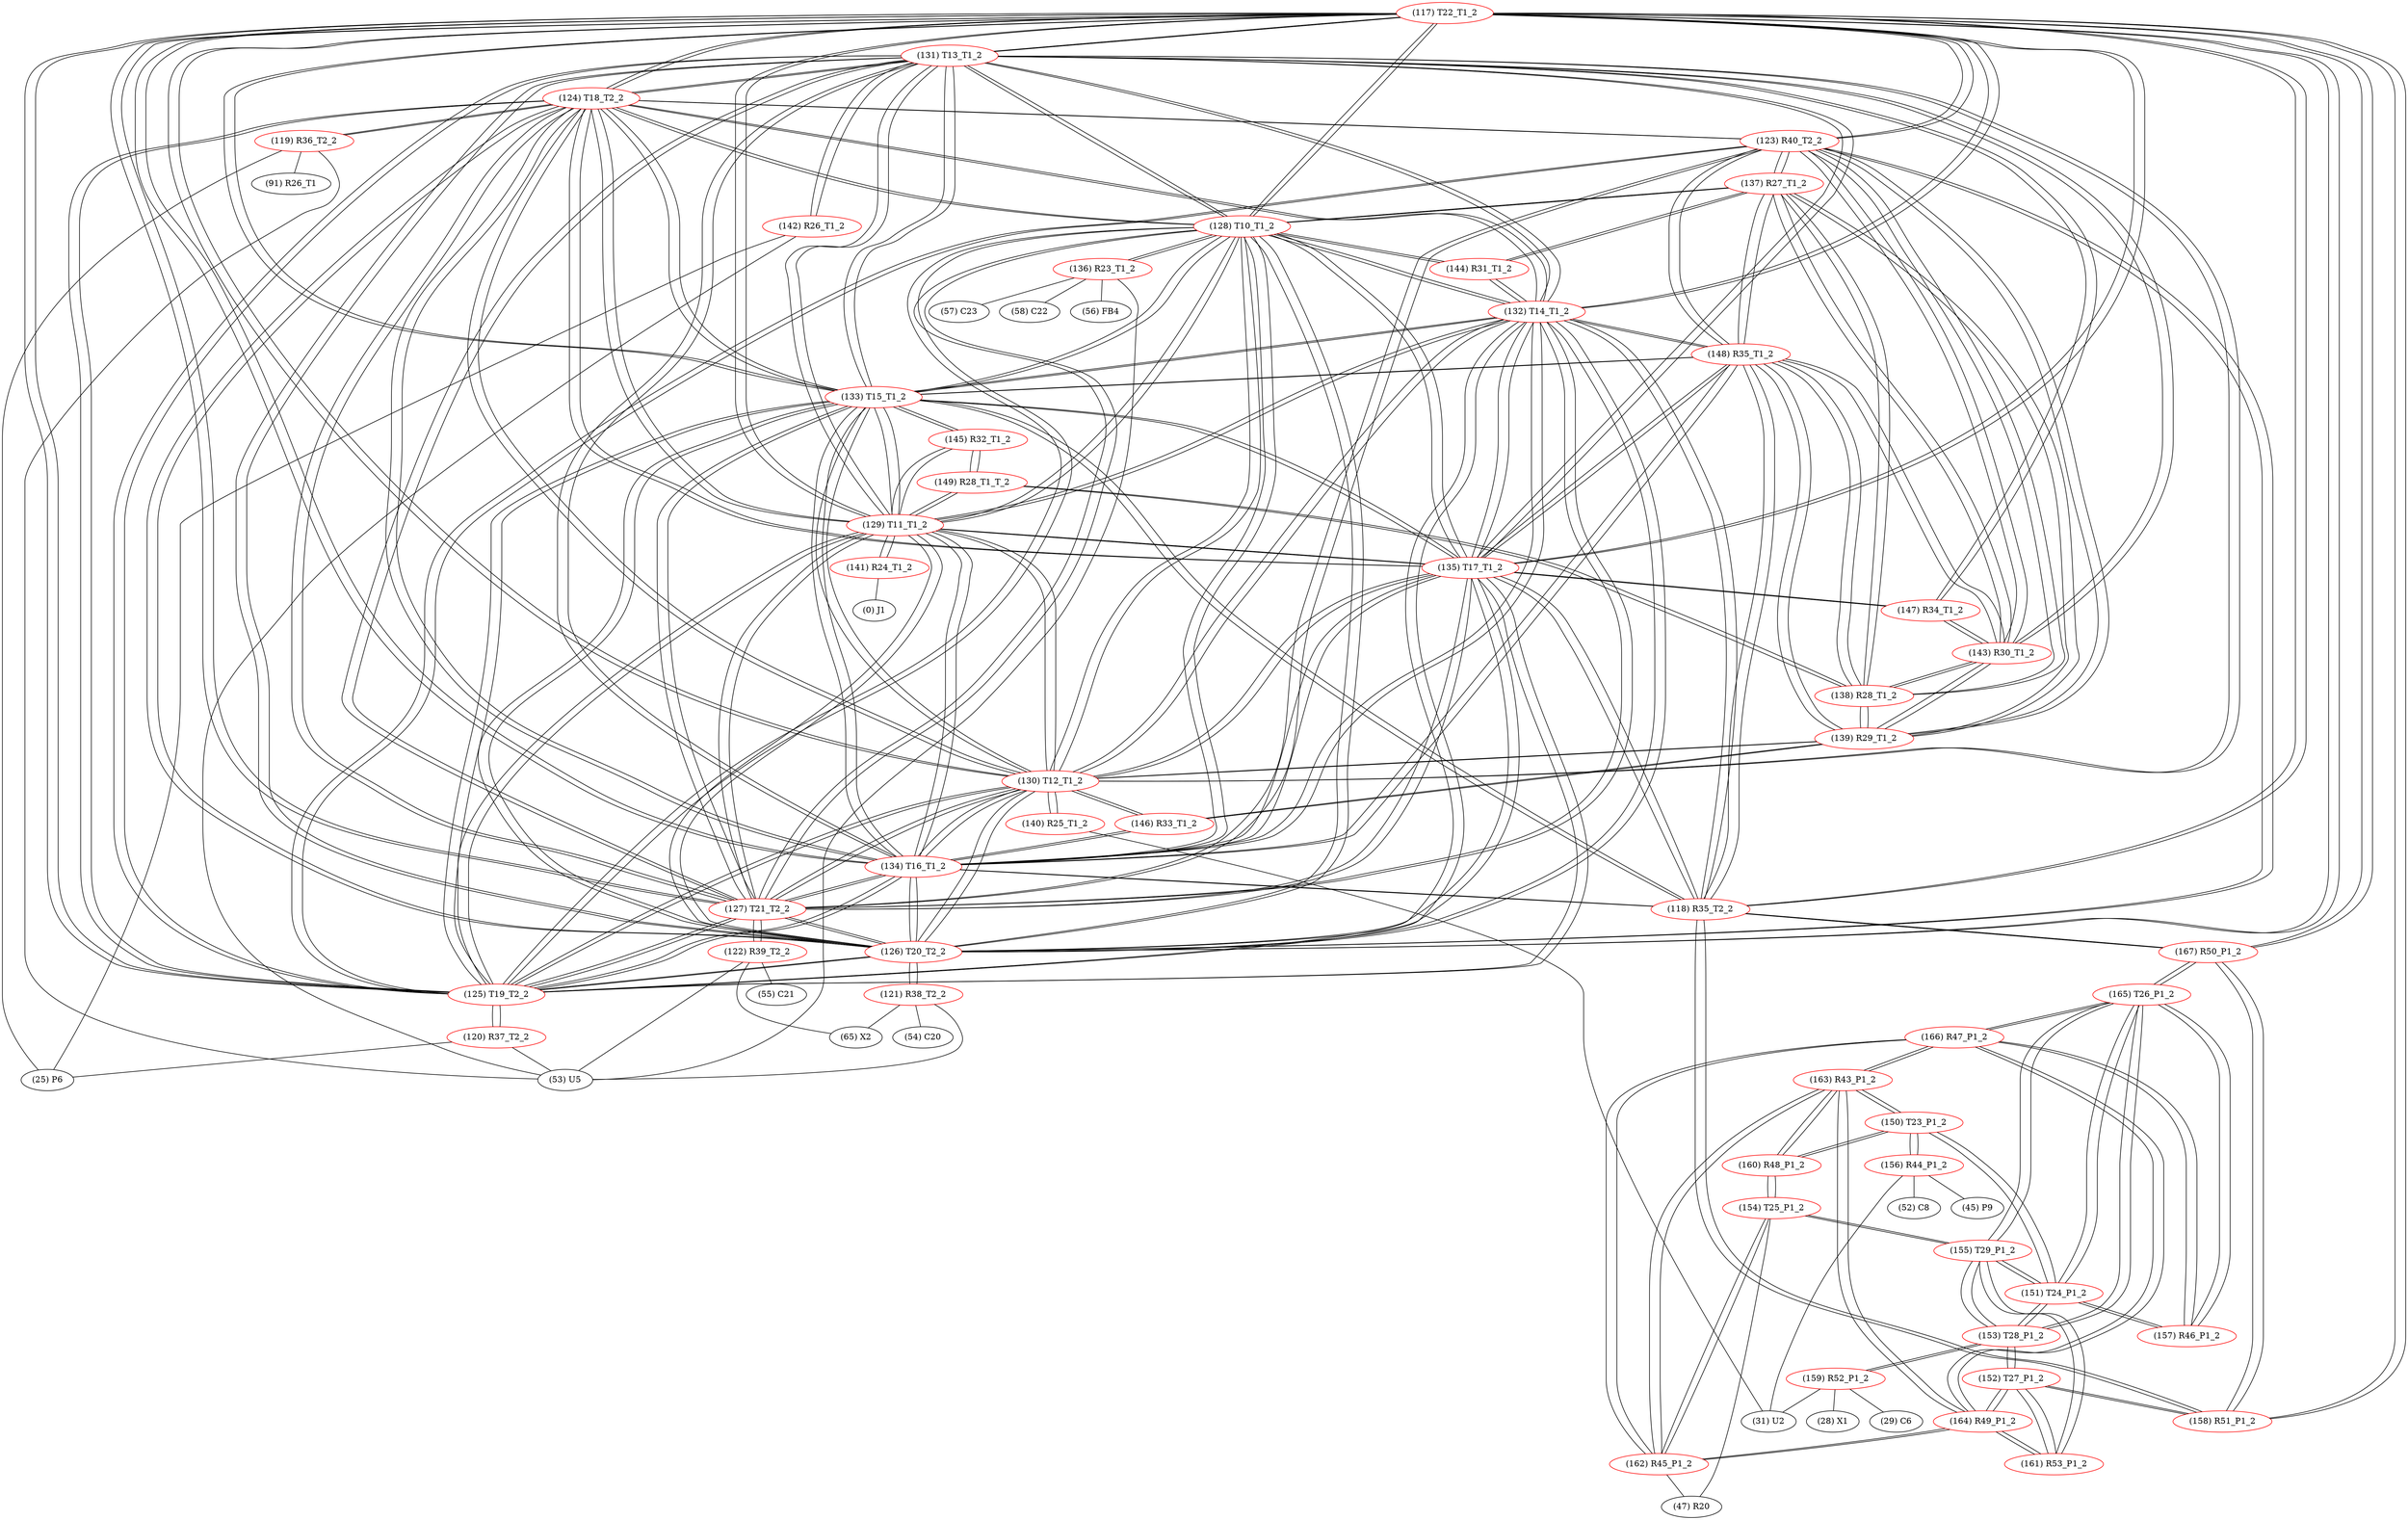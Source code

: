 graph {
	117 [label="(117) T22_T1_2" color=red]
	131 [label="(131) T13_T1_2"]
	124 [label="(124) T18_T2_2"]
	125 [label="(125) T19_T2_2"]
	130 [label="(130) T12_T1_2"]
	133 [label="(133) T15_T1_2"]
	132 [label="(132) T14_T1_2"]
	126 [label="(126) T20_T2_2"]
	127 [label="(127) T21_T2_2"]
	129 [label="(129) T11_T1_2"]
	128 [label="(128) T10_T1_2"]
	134 [label="(134) T16_T1_2"]
	135 [label="(135) T17_T1_2"]
	123 [label="(123) R40_T2_2"]
	158 [label="(158) R51_P1_2"]
	167 [label="(167) R50_P1_2"]
	118 [label="(118) R35_T2_2"]
	118 [label="(118) R35_T2_2" color=red]
	133 [label="(133) T15_T1_2"]
	134 [label="(134) T16_T1_2"]
	132 [label="(132) T14_T1_2"]
	135 [label="(135) T17_T1_2"]
	148 [label="(148) R35_T1_2"]
	158 [label="(158) R51_P1_2"]
	167 [label="(167) R50_P1_2"]
	117 [label="(117) T22_T1_2"]
	119 [label="(119) R36_T2_2" color=red]
	25 [label="(25) P6"]
	53 [label="(53) U5"]
	91 [label="(91) R26_T1"]
	124 [label="(124) T18_T2_2"]
	120 [label="(120) R37_T2_2" color=red]
	53 [label="(53) U5"]
	25 [label="(25) P6"]
	125 [label="(125) T19_T2_2"]
	121 [label="(121) R38_T2_2" color=red]
	53 [label="(53) U5"]
	65 [label="(65) X2"]
	54 [label="(54) C20"]
	126 [label="(126) T20_T2_2"]
	122 [label="(122) R39_T2_2" color=red]
	55 [label="(55) C21"]
	53 [label="(53) U5"]
	65 [label="(65) X2"]
	127 [label="(127) T21_T2_2"]
	123 [label="(123) R40_T2_2" color=red]
	125 [label="(125) T19_T2_2"]
	126 [label="(126) T20_T2_2"]
	127 [label="(127) T21_T2_2"]
	117 [label="(117) T22_T1_2"]
	124 [label="(124) T18_T2_2"]
	139 [label="(139) R29_T1_2"]
	138 [label="(138) R28_T1_2"]
	143 [label="(143) R30_T1_2"]
	137 [label="(137) R27_T1_2"]
	148 [label="(148) R35_T1_2"]
	124 [label="(124) T18_T2_2" color=red]
	131 [label="(131) T13_T1_2"]
	125 [label="(125) T19_T2_2"]
	130 [label="(130) T12_T1_2"]
	133 [label="(133) T15_T1_2"]
	132 [label="(132) T14_T1_2"]
	126 [label="(126) T20_T2_2"]
	127 [label="(127) T21_T2_2"]
	129 [label="(129) T11_T1_2"]
	128 [label="(128) T10_T1_2"]
	117 [label="(117) T22_T1_2"]
	134 [label="(134) T16_T1_2"]
	135 [label="(135) T17_T1_2"]
	123 [label="(123) R40_T2_2"]
	119 [label="(119) R36_T2_2"]
	125 [label="(125) T19_T2_2" color=red]
	131 [label="(131) T13_T1_2"]
	124 [label="(124) T18_T2_2"]
	130 [label="(130) T12_T1_2"]
	133 [label="(133) T15_T1_2"]
	132 [label="(132) T14_T1_2"]
	126 [label="(126) T20_T2_2"]
	127 [label="(127) T21_T2_2"]
	129 [label="(129) T11_T1_2"]
	128 [label="(128) T10_T1_2"]
	117 [label="(117) T22_T1_2"]
	134 [label="(134) T16_T1_2"]
	135 [label="(135) T17_T1_2"]
	123 [label="(123) R40_T2_2"]
	120 [label="(120) R37_T2_2"]
	126 [label="(126) T20_T2_2" color=red]
	131 [label="(131) T13_T1_2"]
	124 [label="(124) T18_T2_2"]
	125 [label="(125) T19_T2_2"]
	130 [label="(130) T12_T1_2"]
	133 [label="(133) T15_T1_2"]
	132 [label="(132) T14_T1_2"]
	127 [label="(127) T21_T2_2"]
	129 [label="(129) T11_T1_2"]
	128 [label="(128) T10_T1_2"]
	117 [label="(117) T22_T1_2"]
	134 [label="(134) T16_T1_2"]
	135 [label="(135) T17_T1_2"]
	123 [label="(123) R40_T2_2"]
	121 [label="(121) R38_T2_2"]
	127 [label="(127) T21_T2_2" color=red]
	131 [label="(131) T13_T1_2"]
	124 [label="(124) T18_T2_2"]
	125 [label="(125) T19_T2_2"]
	130 [label="(130) T12_T1_2"]
	133 [label="(133) T15_T1_2"]
	132 [label="(132) T14_T1_2"]
	126 [label="(126) T20_T2_2"]
	129 [label="(129) T11_T1_2"]
	128 [label="(128) T10_T1_2"]
	117 [label="(117) T22_T1_2"]
	134 [label="(134) T16_T1_2"]
	135 [label="(135) T17_T1_2"]
	123 [label="(123) R40_T2_2"]
	122 [label="(122) R39_T2_2"]
	128 [label="(128) T10_T1_2" color=red]
	131 [label="(131) T13_T1_2"]
	124 [label="(124) T18_T2_2"]
	125 [label="(125) T19_T2_2"]
	130 [label="(130) T12_T1_2"]
	133 [label="(133) T15_T1_2"]
	132 [label="(132) T14_T1_2"]
	126 [label="(126) T20_T2_2"]
	127 [label="(127) T21_T2_2"]
	129 [label="(129) T11_T1_2"]
	117 [label="(117) T22_T1_2"]
	134 [label="(134) T16_T1_2"]
	135 [label="(135) T17_T1_2"]
	136 [label="(136) R23_T1_2"]
	137 [label="(137) R27_T1_2"]
	144 [label="(144) R31_T1_2"]
	129 [label="(129) T11_T1_2" color=red]
	131 [label="(131) T13_T1_2"]
	124 [label="(124) T18_T2_2"]
	125 [label="(125) T19_T2_2"]
	130 [label="(130) T12_T1_2"]
	133 [label="(133) T15_T1_2"]
	132 [label="(132) T14_T1_2"]
	126 [label="(126) T20_T2_2"]
	127 [label="(127) T21_T2_2"]
	128 [label="(128) T10_T1_2"]
	117 [label="(117) T22_T1_2"]
	134 [label="(134) T16_T1_2"]
	135 [label="(135) T17_T1_2"]
	141 [label="(141) R24_T1_2"]
	145 [label="(145) R32_T1_2"]
	149 [label="(149) R28_T1_T_2"]
	130 [label="(130) T12_T1_2" color=red]
	131 [label="(131) T13_T1_2"]
	124 [label="(124) T18_T2_2"]
	125 [label="(125) T19_T2_2"]
	133 [label="(133) T15_T1_2"]
	132 [label="(132) T14_T1_2"]
	126 [label="(126) T20_T2_2"]
	127 [label="(127) T21_T2_2"]
	129 [label="(129) T11_T1_2"]
	128 [label="(128) T10_T1_2"]
	117 [label="(117) T22_T1_2"]
	134 [label="(134) T16_T1_2"]
	135 [label="(135) T17_T1_2"]
	146 [label="(146) R33_T1_2"]
	139 [label="(139) R29_T1_2"]
	140 [label="(140) R25_T1_2"]
	131 [label="(131) T13_T1_2" color=red]
	124 [label="(124) T18_T2_2"]
	125 [label="(125) T19_T2_2"]
	130 [label="(130) T12_T1_2"]
	133 [label="(133) T15_T1_2"]
	132 [label="(132) T14_T1_2"]
	126 [label="(126) T20_T2_2"]
	127 [label="(127) T21_T2_2"]
	129 [label="(129) T11_T1_2"]
	128 [label="(128) T10_T1_2"]
	117 [label="(117) T22_T1_2"]
	134 [label="(134) T16_T1_2"]
	135 [label="(135) T17_T1_2"]
	143 [label="(143) R30_T1_2"]
	147 [label="(147) R34_T1_2"]
	142 [label="(142) R26_T1_2"]
	132 [label="(132) T14_T1_2" color=red]
	131 [label="(131) T13_T1_2"]
	124 [label="(124) T18_T2_2"]
	125 [label="(125) T19_T2_2"]
	130 [label="(130) T12_T1_2"]
	133 [label="(133) T15_T1_2"]
	126 [label="(126) T20_T2_2"]
	127 [label="(127) T21_T2_2"]
	129 [label="(129) T11_T1_2"]
	128 [label="(128) T10_T1_2"]
	117 [label="(117) T22_T1_2"]
	134 [label="(134) T16_T1_2"]
	135 [label="(135) T17_T1_2"]
	118 [label="(118) R35_T2_2"]
	148 [label="(148) R35_T1_2"]
	144 [label="(144) R31_T1_2"]
	133 [label="(133) T15_T1_2" color=red]
	131 [label="(131) T13_T1_2"]
	124 [label="(124) T18_T2_2"]
	125 [label="(125) T19_T2_2"]
	130 [label="(130) T12_T1_2"]
	132 [label="(132) T14_T1_2"]
	126 [label="(126) T20_T2_2"]
	127 [label="(127) T21_T2_2"]
	129 [label="(129) T11_T1_2"]
	128 [label="(128) T10_T1_2"]
	117 [label="(117) T22_T1_2"]
	134 [label="(134) T16_T1_2"]
	135 [label="(135) T17_T1_2"]
	118 [label="(118) R35_T2_2"]
	148 [label="(148) R35_T1_2"]
	145 [label="(145) R32_T1_2"]
	134 [label="(134) T16_T1_2" color=red]
	131 [label="(131) T13_T1_2"]
	124 [label="(124) T18_T2_2"]
	125 [label="(125) T19_T2_2"]
	130 [label="(130) T12_T1_2"]
	133 [label="(133) T15_T1_2"]
	132 [label="(132) T14_T1_2"]
	126 [label="(126) T20_T2_2"]
	127 [label="(127) T21_T2_2"]
	129 [label="(129) T11_T1_2"]
	128 [label="(128) T10_T1_2"]
	117 [label="(117) T22_T1_2"]
	135 [label="(135) T17_T1_2"]
	118 [label="(118) R35_T2_2"]
	148 [label="(148) R35_T1_2"]
	146 [label="(146) R33_T1_2"]
	135 [label="(135) T17_T1_2" color=red]
	131 [label="(131) T13_T1_2"]
	124 [label="(124) T18_T2_2"]
	125 [label="(125) T19_T2_2"]
	130 [label="(130) T12_T1_2"]
	133 [label="(133) T15_T1_2"]
	132 [label="(132) T14_T1_2"]
	126 [label="(126) T20_T2_2"]
	127 [label="(127) T21_T2_2"]
	129 [label="(129) T11_T1_2"]
	128 [label="(128) T10_T1_2"]
	117 [label="(117) T22_T1_2"]
	134 [label="(134) T16_T1_2"]
	118 [label="(118) R35_T2_2"]
	148 [label="(148) R35_T1_2"]
	147 [label="(147) R34_T1_2"]
	136 [label="(136) R23_T1_2" color=red]
	56 [label="(56) FB4"]
	57 [label="(57) C23"]
	58 [label="(58) C22"]
	53 [label="(53) U5"]
	128 [label="(128) T10_T1_2"]
	137 [label="(137) R27_T1_2" color=red]
	123 [label="(123) R40_T2_2"]
	139 [label="(139) R29_T1_2"]
	138 [label="(138) R28_T1_2"]
	143 [label="(143) R30_T1_2"]
	148 [label="(148) R35_T1_2"]
	128 [label="(128) T10_T1_2"]
	144 [label="(144) R31_T1_2"]
	138 [label="(138) R28_T1_2" color=red]
	123 [label="(123) R40_T2_2"]
	139 [label="(139) R29_T1_2"]
	143 [label="(143) R30_T1_2"]
	137 [label="(137) R27_T1_2"]
	148 [label="(148) R35_T1_2"]
	149 [label="(149) R28_T1_T_2"]
	139 [label="(139) R29_T1_2" color=red]
	123 [label="(123) R40_T2_2"]
	138 [label="(138) R28_T1_2"]
	143 [label="(143) R30_T1_2"]
	137 [label="(137) R27_T1_2"]
	148 [label="(148) R35_T1_2"]
	146 [label="(146) R33_T1_2"]
	130 [label="(130) T12_T1_2"]
	140 [label="(140) R25_T1_2" color=red]
	31 [label="(31) U2"]
	130 [label="(130) T12_T1_2"]
	141 [label="(141) R24_T1_2" color=red]
	0 [label="(0) J1"]
	129 [label="(129) T11_T1_2"]
	142 [label="(142) R26_T1_2" color=red]
	25 [label="(25) P6"]
	53 [label="(53) U5"]
	131 [label="(131) T13_T1_2"]
	143 [label="(143) R30_T1_2" color=red]
	123 [label="(123) R40_T2_2"]
	139 [label="(139) R29_T1_2"]
	138 [label="(138) R28_T1_2"]
	137 [label="(137) R27_T1_2"]
	148 [label="(148) R35_T1_2"]
	147 [label="(147) R34_T1_2"]
	131 [label="(131) T13_T1_2"]
	144 [label="(144) R31_T1_2" color=red]
	137 [label="(137) R27_T1_2"]
	128 [label="(128) T10_T1_2"]
	132 [label="(132) T14_T1_2"]
	145 [label="(145) R32_T1_2" color=red]
	133 [label="(133) T15_T1_2"]
	129 [label="(129) T11_T1_2"]
	149 [label="(149) R28_T1_T_2"]
	146 [label="(146) R33_T1_2" color=red]
	134 [label="(134) T16_T1_2"]
	130 [label="(130) T12_T1_2"]
	139 [label="(139) R29_T1_2"]
	147 [label="(147) R34_T1_2" color=red]
	135 [label="(135) T17_T1_2"]
	143 [label="(143) R30_T1_2"]
	131 [label="(131) T13_T1_2"]
	148 [label="(148) R35_T1_2" color=red]
	133 [label="(133) T15_T1_2"]
	134 [label="(134) T16_T1_2"]
	132 [label="(132) T14_T1_2"]
	135 [label="(135) T17_T1_2"]
	118 [label="(118) R35_T2_2"]
	123 [label="(123) R40_T2_2"]
	139 [label="(139) R29_T1_2"]
	138 [label="(138) R28_T1_2"]
	143 [label="(143) R30_T1_2"]
	137 [label="(137) R27_T1_2"]
	149 [label="(149) R28_T1_T_2" color=red]
	145 [label="(145) R32_T1_2"]
	129 [label="(129) T11_T1_2"]
	138 [label="(138) R28_T1_2"]
	150 [label="(150) T23_P1_2" color=red]
	160 [label="(160) R48_P1_2"]
	163 [label="(163) R43_P1_2"]
	151 [label="(151) T24_P1_2"]
	156 [label="(156) R44_P1_2"]
	151 [label="(151) T24_P1_2" color=red]
	165 [label="(165) T26_P1_2"]
	155 [label="(155) T29_P1_2"]
	153 [label="(153) T28_P1_2"]
	157 [label="(157) R46_P1_2"]
	150 [label="(150) T23_P1_2"]
	152 [label="(152) T27_P1_2" color=red]
	158 [label="(158) R51_P1_2"]
	153 [label="(153) T28_P1_2"]
	161 [label="(161) R53_P1_2"]
	164 [label="(164) R49_P1_2"]
	153 [label="(153) T28_P1_2" color=red]
	165 [label="(165) T26_P1_2"]
	151 [label="(151) T24_P1_2"]
	155 [label="(155) T29_P1_2"]
	159 [label="(159) R52_P1_2"]
	152 [label="(152) T27_P1_2"]
	154 [label="(154) T25_P1_2" color=red]
	155 [label="(155) T29_P1_2"]
	160 [label="(160) R48_P1_2"]
	162 [label="(162) R45_P1_2"]
	47 [label="(47) R20"]
	155 [label="(155) T29_P1_2" color=red]
	165 [label="(165) T26_P1_2"]
	151 [label="(151) T24_P1_2"]
	153 [label="(153) T28_P1_2"]
	154 [label="(154) T25_P1_2"]
	161 [label="(161) R53_P1_2"]
	156 [label="(156) R44_P1_2" color=red]
	31 [label="(31) U2"]
	45 [label="(45) P9"]
	52 [label="(52) C8"]
	150 [label="(150) T23_P1_2"]
	157 [label="(157) R46_P1_2" color=red]
	165 [label="(165) T26_P1_2"]
	166 [label="(166) R47_P1_2"]
	151 [label="(151) T24_P1_2"]
	158 [label="(158) R51_P1_2" color=red]
	152 [label="(152) T27_P1_2"]
	167 [label="(167) R50_P1_2"]
	117 [label="(117) T22_T1_2"]
	118 [label="(118) R35_T2_2"]
	159 [label="(159) R52_P1_2" color=red]
	31 [label="(31) U2"]
	29 [label="(29) C6"]
	28 [label="(28) X1"]
	153 [label="(153) T28_P1_2"]
	160 [label="(160) R48_P1_2" color=red]
	154 [label="(154) T25_P1_2"]
	150 [label="(150) T23_P1_2"]
	163 [label="(163) R43_P1_2"]
	161 [label="(161) R53_P1_2" color=red]
	155 [label="(155) T29_P1_2"]
	152 [label="(152) T27_P1_2"]
	164 [label="(164) R49_P1_2"]
	162 [label="(162) R45_P1_2" color=red]
	166 [label="(166) R47_P1_2"]
	163 [label="(163) R43_P1_2"]
	164 [label="(164) R49_P1_2"]
	154 [label="(154) T25_P1_2"]
	47 [label="(47) R20"]
	163 [label="(163) R43_P1_2" color=red]
	160 [label="(160) R48_P1_2"]
	150 [label="(150) T23_P1_2"]
	166 [label="(166) R47_P1_2"]
	162 [label="(162) R45_P1_2"]
	164 [label="(164) R49_P1_2"]
	164 [label="(164) R49_P1_2" color=red]
	166 [label="(166) R47_P1_2"]
	162 [label="(162) R45_P1_2"]
	163 [label="(163) R43_P1_2"]
	152 [label="(152) T27_P1_2"]
	161 [label="(161) R53_P1_2"]
	165 [label="(165) T26_P1_2" color=red]
	167 [label="(167) R50_P1_2"]
	151 [label="(151) T24_P1_2"]
	155 [label="(155) T29_P1_2"]
	153 [label="(153) T28_P1_2"]
	157 [label="(157) R46_P1_2"]
	166 [label="(166) R47_P1_2"]
	166 [label="(166) R47_P1_2" color=red]
	162 [label="(162) R45_P1_2"]
	163 [label="(163) R43_P1_2"]
	164 [label="(164) R49_P1_2"]
	165 [label="(165) T26_P1_2"]
	157 [label="(157) R46_P1_2"]
	167 [label="(167) R50_P1_2" color=red]
	165 [label="(165) T26_P1_2"]
	158 [label="(158) R51_P1_2"]
	117 [label="(117) T22_T1_2"]
	118 [label="(118) R35_T2_2"]
	117 -- 131
	117 -- 124
	117 -- 125
	117 -- 130
	117 -- 133
	117 -- 132
	117 -- 126
	117 -- 127
	117 -- 129
	117 -- 128
	117 -- 134
	117 -- 135
	117 -- 123
	117 -- 158
	117 -- 167
	117 -- 118
	118 -- 133
	118 -- 134
	118 -- 132
	118 -- 135
	118 -- 148
	118 -- 158
	118 -- 167
	118 -- 117
	119 -- 25
	119 -- 53
	119 -- 91
	119 -- 124
	120 -- 53
	120 -- 25
	120 -- 125
	121 -- 53
	121 -- 65
	121 -- 54
	121 -- 126
	122 -- 55
	122 -- 53
	122 -- 65
	122 -- 127
	123 -- 125
	123 -- 126
	123 -- 127
	123 -- 117
	123 -- 124
	123 -- 139
	123 -- 138
	123 -- 143
	123 -- 137
	123 -- 148
	124 -- 131
	124 -- 125
	124 -- 130
	124 -- 133
	124 -- 132
	124 -- 126
	124 -- 127
	124 -- 129
	124 -- 128
	124 -- 117
	124 -- 134
	124 -- 135
	124 -- 123
	124 -- 119
	125 -- 131
	125 -- 124
	125 -- 130
	125 -- 133
	125 -- 132
	125 -- 126
	125 -- 127
	125 -- 129
	125 -- 128
	125 -- 117
	125 -- 134
	125 -- 135
	125 -- 123
	125 -- 120
	126 -- 131
	126 -- 124
	126 -- 125
	126 -- 130
	126 -- 133
	126 -- 132
	126 -- 127
	126 -- 129
	126 -- 128
	126 -- 117
	126 -- 134
	126 -- 135
	126 -- 123
	126 -- 121
	127 -- 131
	127 -- 124
	127 -- 125
	127 -- 130
	127 -- 133
	127 -- 132
	127 -- 126
	127 -- 129
	127 -- 128
	127 -- 117
	127 -- 134
	127 -- 135
	127 -- 123
	127 -- 122
	128 -- 131
	128 -- 124
	128 -- 125
	128 -- 130
	128 -- 133
	128 -- 132
	128 -- 126
	128 -- 127
	128 -- 129
	128 -- 117
	128 -- 134
	128 -- 135
	128 -- 136
	128 -- 137
	128 -- 144
	129 -- 131
	129 -- 124
	129 -- 125
	129 -- 130
	129 -- 133
	129 -- 132
	129 -- 126
	129 -- 127
	129 -- 128
	129 -- 117
	129 -- 134
	129 -- 135
	129 -- 141
	129 -- 145
	129 -- 149
	130 -- 131
	130 -- 124
	130 -- 125
	130 -- 133
	130 -- 132
	130 -- 126
	130 -- 127
	130 -- 129
	130 -- 128
	130 -- 117
	130 -- 134
	130 -- 135
	130 -- 146
	130 -- 139
	130 -- 140
	131 -- 124
	131 -- 125
	131 -- 130
	131 -- 133
	131 -- 132
	131 -- 126
	131 -- 127
	131 -- 129
	131 -- 128
	131 -- 117
	131 -- 134
	131 -- 135
	131 -- 143
	131 -- 147
	131 -- 142
	132 -- 131
	132 -- 124
	132 -- 125
	132 -- 130
	132 -- 133
	132 -- 126
	132 -- 127
	132 -- 129
	132 -- 128
	132 -- 117
	132 -- 134
	132 -- 135
	132 -- 118
	132 -- 148
	132 -- 144
	133 -- 131
	133 -- 124
	133 -- 125
	133 -- 130
	133 -- 132
	133 -- 126
	133 -- 127
	133 -- 129
	133 -- 128
	133 -- 117
	133 -- 134
	133 -- 135
	133 -- 118
	133 -- 148
	133 -- 145
	134 -- 131
	134 -- 124
	134 -- 125
	134 -- 130
	134 -- 133
	134 -- 132
	134 -- 126
	134 -- 127
	134 -- 129
	134 -- 128
	134 -- 117
	134 -- 135
	134 -- 118
	134 -- 148
	134 -- 146
	135 -- 131
	135 -- 124
	135 -- 125
	135 -- 130
	135 -- 133
	135 -- 132
	135 -- 126
	135 -- 127
	135 -- 129
	135 -- 128
	135 -- 117
	135 -- 134
	135 -- 118
	135 -- 148
	135 -- 147
	136 -- 56
	136 -- 57
	136 -- 58
	136 -- 53
	136 -- 128
	137 -- 123
	137 -- 139
	137 -- 138
	137 -- 143
	137 -- 148
	137 -- 128
	137 -- 144
	138 -- 123
	138 -- 139
	138 -- 143
	138 -- 137
	138 -- 148
	138 -- 149
	139 -- 123
	139 -- 138
	139 -- 143
	139 -- 137
	139 -- 148
	139 -- 146
	139 -- 130
	140 -- 31
	140 -- 130
	141 -- 0
	141 -- 129
	142 -- 25
	142 -- 53
	142 -- 131
	143 -- 123
	143 -- 139
	143 -- 138
	143 -- 137
	143 -- 148
	143 -- 147
	143 -- 131
	144 -- 137
	144 -- 128
	144 -- 132
	145 -- 133
	145 -- 129
	145 -- 149
	146 -- 134
	146 -- 130
	146 -- 139
	147 -- 135
	147 -- 143
	147 -- 131
	148 -- 133
	148 -- 134
	148 -- 132
	148 -- 135
	148 -- 118
	148 -- 123
	148 -- 139
	148 -- 138
	148 -- 143
	148 -- 137
	149 -- 145
	149 -- 129
	149 -- 138
	150 -- 160
	150 -- 163
	150 -- 151
	150 -- 156
	151 -- 165
	151 -- 155
	151 -- 153
	151 -- 157
	151 -- 150
	152 -- 158
	152 -- 153
	152 -- 161
	152 -- 164
	153 -- 165
	153 -- 151
	153 -- 155
	153 -- 159
	153 -- 152
	154 -- 155
	154 -- 160
	154 -- 162
	154 -- 47
	155 -- 165
	155 -- 151
	155 -- 153
	155 -- 154
	155 -- 161
	156 -- 31
	156 -- 45
	156 -- 52
	156 -- 150
	157 -- 165
	157 -- 166
	157 -- 151
	158 -- 152
	158 -- 167
	158 -- 117
	158 -- 118
	159 -- 31
	159 -- 29
	159 -- 28
	159 -- 153
	160 -- 154
	160 -- 150
	160 -- 163
	161 -- 155
	161 -- 152
	161 -- 164
	162 -- 166
	162 -- 163
	162 -- 164
	162 -- 154
	162 -- 47
	163 -- 160
	163 -- 150
	163 -- 166
	163 -- 162
	163 -- 164
	164 -- 166
	164 -- 162
	164 -- 163
	164 -- 152
	164 -- 161
	165 -- 167
	165 -- 151
	165 -- 155
	165 -- 153
	165 -- 157
	165 -- 166
	166 -- 162
	166 -- 163
	166 -- 164
	166 -- 165
	166 -- 157
	167 -- 165
	167 -- 158
	167 -- 117
	167 -- 118
}